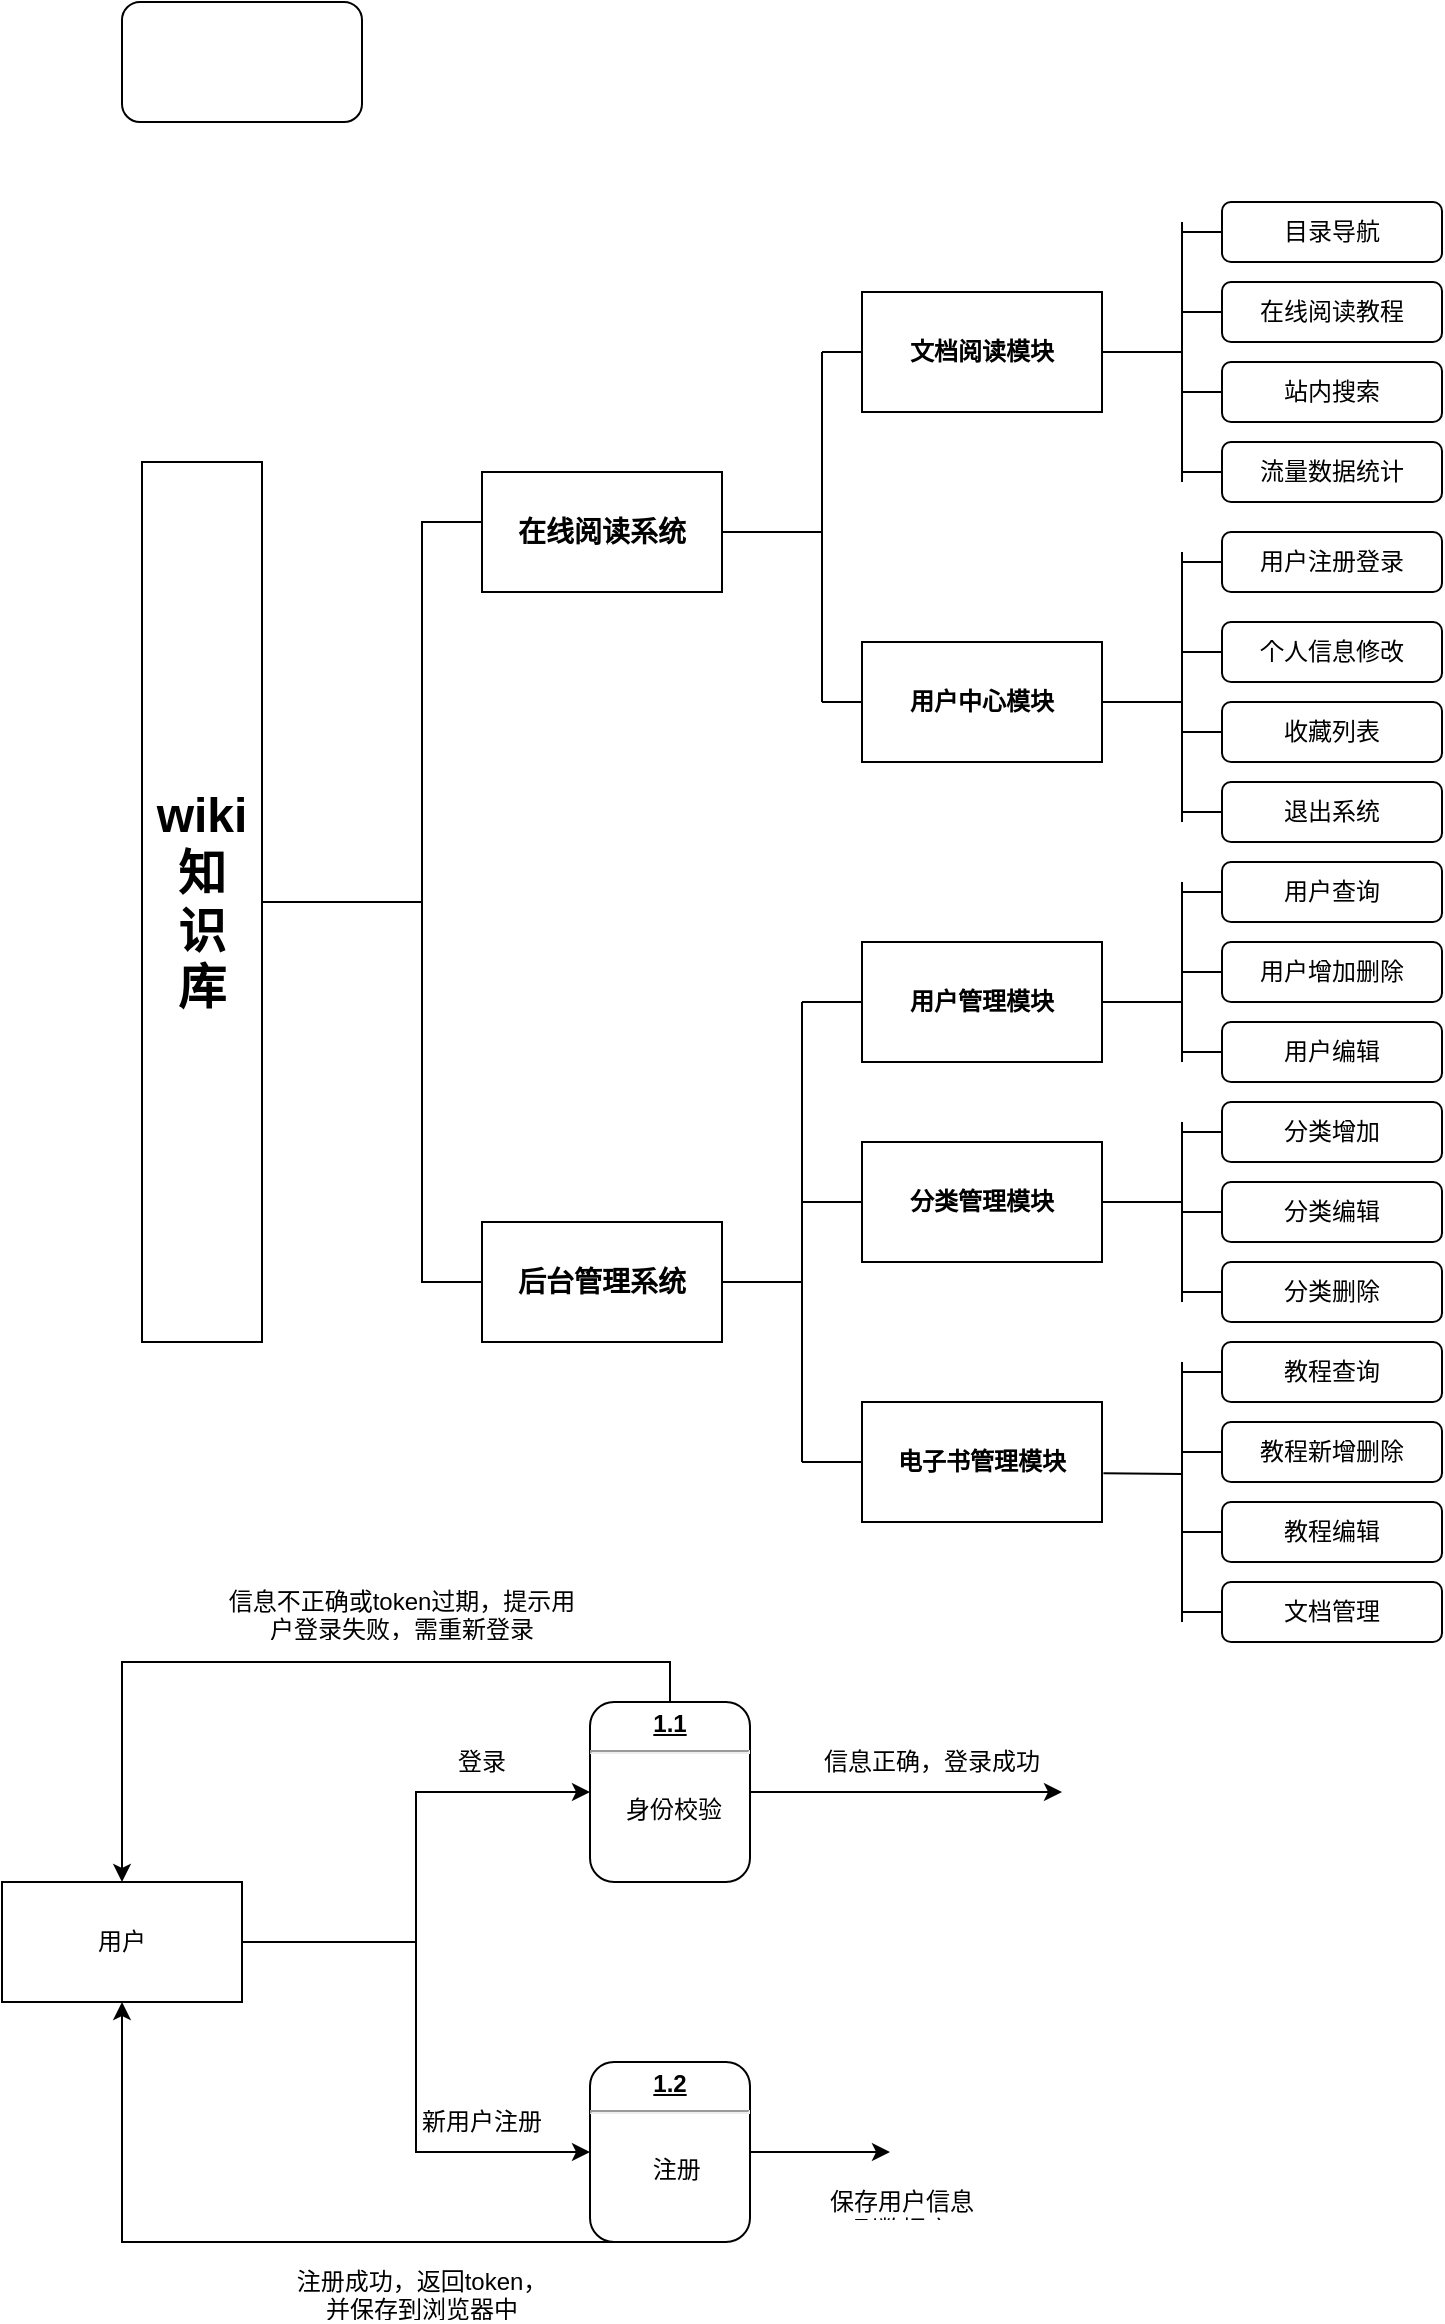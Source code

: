 <mxfile version="21.2.1" type="github">
  <diagram name="第 1 页" id="TmF-eybLoOuhkbg1tgr5">
    <mxGraphModel dx="1290" dy="1750" grid="1" gridSize="10" guides="1" tooltips="1" connect="1" arrows="1" fold="1" page="1" pageScale="1" pageWidth="827" pageHeight="1169" math="0" shadow="0">
      <root>
        <mxCell id="0" />
        <mxCell id="1" parent="0" />
        <mxCell id="l6QmSuYRG5UoU8oP4cPs-2" value="&lt;font style=&quot;font-size: 24px;&quot;&gt;&lt;b style=&quot;&quot;&gt;&lt;br&gt;wiki&lt;br&gt;知&lt;br&gt;识&lt;br&gt;库&lt;br&gt;&lt;br&gt;&lt;/b&gt;&lt;/font&gt;" style="rounded=0;whiteSpace=wrap;html=1;" parent="1" vertex="1">
          <mxGeometry x="150" y="130" width="60" height="440" as="geometry" />
        </mxCell>
        <mxCell id="l6QmSuYRG5UoU8oP4cPs-10" value="&lt;font style=&quot;font-size: 14px;&quot;&gt;&lt;b&gt;后台管理系统&lt;/b&gt;&lt;/font&gt;" style="rounded=0;whiteSpace=wrap;html=1;" parent="1" vertex="1">
          <mxGeometry x="320" y="510" width="120" height="60" as="geometry" />
        </mxCell>
        <mxCell id="l6QmSuYRG5UoU8oP4cPs-11" value="&lt;font style=&quot;font-size: 14px;&quot;&gt;&lt;b&gt;在线阅读系统&lt;/b&gt;&lt;/font&gt;" style="rounded=0;whiteSpace=wrap;html=1;" parent="1" vertex="1">
          <mxGeometry x="320" y="135" width="120" height="60" as="geometry" />
        </mxCell>
        <mxCell id="l6QmSuYRG5UoU8oP4cPs-17" value="" style="endArrow=none;html=1;rounded=0;" parent="1" edge="1">
          <mxGeometry width="50" height="50" relative="1" as="geometry">
            <mxPoint x="290" y="350" as="sourcePoint" />
            <mxPoint x="320" y="160" as="targetPoint" />
            <Array as="points">
              <mxPoint x="290" y="160" />
              <mxPoint x="320" y="160" />
            </Array>
          </mxGeometry>
        </mxCell>
        <mxCell id="l6QmSuYRG5UoU8oP4cPs-20" value="" style="endArrow=none;html=1;rounded=0;exitX=1;exitY=0.5;exitDx=0;exitDy=0;entryX=0;entryY=0.5;entryDx=0;entryDy=0;" parent="1" source="l6QmSuYRG5UoU8oP4cPs-2" target="l6QmSuYRG5UoU8oP4cPs-10" edge="1">
          <mxGeometry width="50" height="50" relative="1" as="geometry">
            <mxPoint x="390" y="240" as="sourcePoint" />
            <mxPoint x="290" y="340" as="targetPoint" />
            <Array as="points">
              <mxPoint x="290" y="350" />
              <mxPoint x="290" y="540" />
            </Array>
          </mxGeometry>
        </mxCell>
        <mxCell id="l6QmSuYRG5UoU8oP4cPs-21" value="" style="endArrow=none;html=1;rounded=0;exitX=1;exitY=0.5;exitDx=0;exitDy=0;" parent="1" source="l6QmSuYRG5UoU8oP4cPs-11" edge="1">
          <mxGeometry width="50" height="50" relative="1" as="geometry">
            <mxPoint x="410" y="265" as="sourcePoint" />
            <mxPoint x="490" y="165" as="targetPoint" />
          </mxGeometry>
        </mxCell>
        <mxCell id="l6QmSuYRG5UoU8oP4cPs-24" value="在线阅读教程" style="rounded=1;whiteSpace=wrap;html=1;" parent="1" vertex="1">
          <mxGeometry x="690" y="40" width="110" height="30" as="geometry" />
        </mxCell>
        <mxCell id="l6QmSuYRG5UoU8oP4cPs-25" value="目录导航" style="rounded=1;whiteSpace=wrap;html=1;" parent="1" vertex="1">
          <mxGeometry x="690" width="110" height="30" as="geometry" />
        </mxCell>
        <mxCell id="l6QmSuYRG5UoU8oP4cPs-26" value="站内搜索" style="rounded=1;whiteSpace=wrap;html=1;" parent="1" vertex="1">
          <mxGeometry x="690" y="80" width="110" height="30" as="geometry" />
        </mxCell>
        <mxCell id="l6QmSuYRG5UoU8oP4cPs-27" value="流量数据统计" style="rounded=1;whiteSpace=wrap;html=1;" parent="1" vertex="1">
          <mxGeometry x="690" y="120" width="110" height="30" as="geometry" />
        </mxCell>
        <mxCell id="l6QmSuYRG5UoU8oP4cPs-30" value="&lt;b&gt;文档阅读模块&lt;/b&gt;" style="rounded=0;whiteSpace=wrap;html=1;" parent="1" vertex="1">
          <mxGeometry x="510" y="45" width="120" height="60" as="geometry" />
        </mxCell>
        <mxCell id="l6QmSuYRG5UoU8oP4cPs-31" value="" style="endArrow=none;html=1;rounded=0;" parent="1" edge="1">
          <mxGeometry width="50" height="50" relative="1" as="geometry">
            <mxPoint x="490" y="250" as="sourcePoint" />
            <mxPoint x="490" y="75" as="targetPoint" />
          </mxGeometry>
        </mxCell>
        <mxCell id="l6QmSuYRG5UoU8oP4cPs-34" value="&lt;b&gt;用户中心模块&lt;/b&gt;" style="rounded=0;whiteSpace=wrap;html=1;" parent="1" vertex="1">
          <mxGeometry x="510" y="220" width="120" height="60" as="geometry" />
        </mxCell>
        <mxCell id="l6QmSuYRG5UoU8oP4cPs-35" value="个人信息修改" style="rounded=1;whiteSpace=wrap;html=1;" parent="1" vertex="1">
          <mxGeometry x="690" y="210" width="110" height="30" as="geometry" />
        </mxCell>
        <mxCell id="l6QmSuYRG5UoU8oP4cPs-36" value="用户注册登录" style="rounded=1;whiteSpace=wrap;html=1;" parent="1" vertex="1">
          <mxGeometry x="690" y="165" width="110" height="30" as="geometry" />
        </mxCell>
        <mxCell id="l6QmSuYRG5UoU8oP4cPs-37" value="收藏列表" style="rounded=1;whiteSpace=wrap;html=1;" parent="1" vertex="1">
          <mxGeometry x="690" y="250" width="110" height="30" as="geometry" />
        </mxCell>
        <mxCell id="l6QmSuYRG5UoU8oP4cPs-38" value="退出系统" style="rounded=1;whiteSpace=wrap;html=1;" parent="1" vertex="1">
          <mxGeometry x="690" y="290" width="110" height="30" as="geometry" />
        </mxCell>
        <mxCell id="l6QmSuYRG5UoU8oP4cPs-39" value="" style="endArrow=none;html=1;rounded=0;entryX=0;entryY=0.5;entryDx=0;entryDy=0;" parent="1" target="l6QmSuYRG5UoU8oP4cPs-30" edge="1">
          <mxGeometry width="50" height="50" relative="1" as="geometry">
            <mxPoint x="490" y="75" as="sourcePoint" />
            <mxPoint x="500" y="175" as="targetPoint" />
          </mxGeometry>
        </mxCell>
        <mxCell id="l6QmSuYRG5UoU8oP4cPs-44" value="" style="endArrow=none;html=1;rounded=0;entryX=0;entryY=0.5;entryDx=0;entryDy=0;" parent="1" target="l6QmSuYRG5UoU8oP4cPs-34" edge="1">
          <mxGeometry width="50" height="50" relative="1" as="geometry">
            <mxPoint x="490" y="250" as="sourcePoint" />
            <mxPoint x="520" y="85" as="targetPoint" />
          </mxGeometry>
        </mxCell>
        <mxCell id="l6QmSuYRG5UoU8oP4cPs-45" value="" style="endArrow=none;html=1;rounded=0;exitX=1;exitY=0.5;exitDx=0;exitDy=0;" parent="1" source="l6QmSuYRG5UoU8oP4cPs-30" edge="1">
          <mxGeometry width="50" height="50" relative="1" as="geometry">
            <mxPoint x="510" y="95" as="sourcePoint" />
            <mxPoint x="670" y="75" as="targetPoint" />
          </mxGeometry>
        </mxCell>
        <mxCell id="l6QmSuYRG5UoU8oP4cPs-46" value="" style="endArrow=none;html=1;rounded=0;" parent="1" edge="1">
          <mxGeometry width="50" height="50" relative="1" as="geometry">
            <mxPoint x="670" y="140" as="sourcePoint" />
            <mxPoint x="670" y="10" as="targetPoint" />
          </mxGeometry>
        </mxCell>
        <mxCell id="l6QmSuYRG5UoU8oP4cPs-47" value="" style="endArrow=none;html=1;rounded=0;exitX=0;exitY=0.5;exitDx=0;exitDy=0;" parent="1" source="l6QmSuYRG5UoU8oP4cPs-25" edge="1">
          <mxGeometry width="50" height="50" relative="1" as="geometry">
            <mxPoint x="500" y="265" as="sourcePoint" />
            <mxPoint x="670" y="15" as="targetPoint" />
          </mxGeometry>
        </mxCell>
        <mxCell id="l6QmSuYRG5UoU8oP4cPs-48" value="" style="endArrow=none;html=1;rounded=0;exitX=0;exitY=0.5;exitDx=0;exitDy=0;" parent="1" source="l6QmSuYRG5UoU8oP4cPs-24" edge="1">
          <mxGeometry width="50" height="50" relative="1" as="geometry">
            <mxPoint x="700" y="10" as="sourcePoint" />
            <mxPoint x="670" y="55" as="targetPoint" />
          </mxGeometry>
        </mxCell>
        <mxCell id="l6QmSuYRG5UoU8oP4cPs-49" value="" style="endArrow=none;html=1;rounded=0;exitX=0;exitY=0.5;exitDx=0;exitDy=0;" parent="1" source="l6QmSuYRG5UoU8oP4cPs-26" edge="1">
          <mxGeometry width="50" height="50" relative="1" as="geometry">
            <mxPoint x="710" y="20" as="sourcePoint" />
            <mxPoint x="670" y="95" as="targetPoint" />
          </mxGeometry>
        </mxCell>
        <mxCell id="l6QmSuYRG5UoU8oP4cPs-50" value="" style="endArrow=none;html=1;rounded=0;exitX=0;exitY=0.5;exitDx=0;exitDy=0;" parent="1" source="l6QmSuYRG5UoU8oP4cPs-27" edge="1">
          <mxGeometry width="50" height="50" relative="1" as="geometry">
            <mxPoint x="720" y="30" as="sourcePoint" />
            <mxPoint x="670" y="135" as="targetPoint" />
          </mxGeometry>
        </mxCell>
        <mxCell id="l6QmSuYRG5UoU8oP4cPs-53" value="" style="endArrow=none;html=1;rounded=0;" parent="1" edge="1">
          <mxGeometry width="50" height="50" relative="1" as="geometry">
            <mxPoint x="670" y="310" as="sourcePoint" />
            <mxPoint x="670" y="175" as="targetPoint" />
          </mxGeometry>
        </mxCell>
        <mxCell id="l6QmSuYRG5UoU8oP4cPs-59" value="" style="endArrow=none;html=1;rounded=0;exitX=0;exitY=0.5;exitDx=0;exitDy=0;" parent="1" source="l6QmSuYRG5UoU8oP4cPs-36" edge="1">
          <mxGeometry width="50" height="50" relative="1" as="geometry">
            <mxPoint x="700" y="25" as="sourcePoint" />
            <mxPoint x="670" y="180" as="targetPoint" />
          </mxGeometry>
        </mxCell>
        <mxCell id="l6QmSuYRG5UoU8oP4cPs-60" value="" style="endArrow=none;html=1;rounded=0;exitX=0;exitY=0.5;exitDx=0;exitDy=0;" parent="1" source="l6QmSuYRG5UoU8oP4cPs-35" edge="1">
          <mxGeometry width="50" height="50" relative="1" as="geometry">
            <mxPoint x="700" y="190" as="sourcePoint" />
            <mxPoint x="670" y="225" as="targetPoint" />
          </mxGeometry>
        </mxCell>
        <mxCell id="l6QmSuYRG5UoU8oP4cPs-61" value="" style="endArrow=none;html=1;rounded=0;exitX=0;exitY=0.5;exitDx=0;exitDy=0;" parent="1" source="l6QmSuYRG5UoU8oP4cPs-37" edge="1">
          <mxGeometry width="50" height="50" relative="1" as="geometry">
            <mxPoint x="700" y="235" as="sourcePoint" />
            <mxPoint x="670" y="265" as="targetPoint" />
          </mxGeometry>
        </mxCell>
        <mxCell id="l6QmSuYRG5UoU8oP4cPs-62" value="" style="endArrow=none;html=1;rounded=0;exitX=0;exitY=0.5;exitDx=0;exitDy=0;" parent="1" source="l6QmSuYRG5UoU8oP4cPs-38" edge="1">
          <mxGeometry width="50" height="50" relative="1" as="geometry">
            <mxPoint x="700" y="275" as="sourcePoint" />
            <mxPoint x="670" y="305" as="targetPoint" />
          </mxGeometry>
        </mxCell>
        <mxCell id="l6QmSuYRG5UoU8oP4cPs-64" value="&lt;b&gt;用户管理模块&lt;/b&gt;" style="rounded=0;whiteSpace=wrap;html=1;" parent="1" vertex="1">
          <mxGeometry x="510" y="370" width="120" height="60" as="geometry" />
        </mxCell>
        <mxCell id="l6QmSuYRG5UoU8oP4cPs-65" value="" style="endArrow=none;html=1;rounded=0;" parent="1" edge="1">
          <mxGeometry width="50" height="50" relative="1" as="geometry">
            <mxPoint x="480" y="630" as="sourcePoint" />
            <mxPoint x="480" y="400" as="targetPoint" />
          </mxGeometry>
        </mxCell>
        <mxCell id="l6QmSuYRG5UoU8oP4cPs-66" value="&lt;b&gt;电子书管理模块&lt;/b&gt;" style="rounded=0;whiteSpace=wrap;html=1;" parent="1" vertex="1">
          <mxGeometry x="510" y="600" width="120" height="60" as="geometry" />
        </mxCell>
        <mxCell id="l6QmSuYRG5UoU8oP4cPs-67" value="" style="endArrow=none;html=1;rounded=0;entryX=0;entryY=0.5;entryDx=0;entryDy=0;" parent="1" target="l6QmSuYRG5UoU8oP4cPs-64" edge="1">
          <mxGeometry width="50" height="50" relative="1" as="geometry">
            <mxPoint x="480" y="400" as="sourcePoint" />
            <mxPoint x="490" y="500" as="targetPoint" />
          </mxGeometry>
        </mxCell>
        <mxCell id="l6QmSuYRG5UoU8oP4cPs-68" value="" style="endArrow=none;html=1;rounded=0;entryX=0;entryY=0.5;entryDx=0;entryDy=0;" parent="1" target="l6QmSuYRG5UoU8oP4cPs-66" edge="1">
          <mxGeometry width="50" height="50" relative="1" as="geometry">
            <mxPoint x="480" y="630" as="sourcePoint" />
            <mxPoint x="510" y="410" as="targetPoint" />
          </mxGeometry>
        </mxCell>
        <mxCell id="l6QmSuYRG5UoU8oP4cPs-69" value="" style="endArrow=none;html=1;rounded=0;exitX=1;exitY=0.5;exitDx=0;exitDy=0;" parent="1" source="l6QmSuYRG5UoU8oP4cPs-10" edge="1">
          <mxGeometry width="50" height="50" relative="1" as="geometry">
            <mxPoint x="450" y="175" as="sourcePoint" />
            <mxPoint x="480" y="540" as="targetPoint" />
          </mxGeometry>
        </mxCell>
        <mxCell id="l6QmSuYRG5UoU8oP4cPs-71" value="&lt;b&gt;分类管理模块&lt;/b&gt;" style="rounded=0;whiteSpace=wrap;html=1;" parent="1" vertex="1">
          <mxGeometry x="510" y="470" width="120" height="60" as="geometry" />
        </mxCell>
        <mxCell id="l6QmSuYRG5UoU8oP4cPs-72" value="" style="endArrow=none;html=1;rounded=0;entryX=0;entryY=0.5;entryDx=0;entryDy=0;" parent="1" target="l6QmSuYRG5UoU8oP4cPs-71" edge="1">
          <mxGeometry width="50" height="50" relative="1" as="geometry">
            <mxPoint x="480" y="500" as="sourcePoint" />
            <mxPoint x="510" y="500" as="targetPoint" />
          </mxGeometry>
        </mxCell>
        <mxCell id="l6QmSuYRG5UoU8oP4cPs-73" value="用户增加删除" style="rounded=1;whiteSpace=wrap;html=1;" parent="1" vertex="1">
          <mxGeometry x="690" y="370" width="110" height="30" as="geometry" />
        </mxCell>
        <mxCell id="l6QmSuYRG5UoU8oP4cPs-74" value="用户查询" style="rounded=1;whiteSpace=wrap;html=1;" parent="1" vertex="1">
          <mxGeometry x="690" y="330" width="110" height="30" as="geometry" />
        </mxCell>
        <mxCell id="l6QmSuYRG5UoU8oP4cPs-75" value="用户编辑" style="rounded=1;whiteSpace=wrap;html=1;" parent="1" vertex="1">
          <mxGeometry x="690" y="410" width="110" height="30" as="geometry" />
        </mxCell>
        <mxCell id="l6QmSuYRG5UoU8oP4cPs-77" value="" style="endArrow=none;html=1;rounded=0;" parent="1" edge="1">
          <mxGeometry width="50" height="50" relative="1" as="geometry">
            <mxPoint x="670" y="430" as="sourcePoint" />
            <mxPoint x="670" y="340" as="targetPoint" />
          </mxGeometry>
        </mxCell>
        <mxCell id="l6QmSuYRG5UoU8oP4cPs-78" value="" style="endArrow=none;html=1;rounded=0;exitX=0;exitY=0.5;exitDx=0;exitDy=0;" parent="1" source="l6QmSuYRG5UoU8oP4cPs-74" edge="1">
          <mxGeometry width="50" height="50" relative="1" as="geometry">
            <mxPoint x="500" y="595" as="sourcePoint" />
            <mxPoint x="670" y="345" as="targetPoint" />
          </mxGeometry>
        </mxCell>
        <mxCell id="l6QmSuYRG5UoU8oP4cPs-79" value="" style="endArrow=none;html=1;rounded=0;exitX=0;exitY=0.5;exitDx=0;exitDy=0;" parent="1" source="l6QmSuYRG5UoU8oP4cPs-73" edge="1">
          <mxGeometry width="50" height="50" relative="1" as="geometry">
            <mxPoint x="700" y="340" as="sourcePoint" />
            <mxPoint x="670" y="385" as="targetPoint" />
          </mxGeometry>
        </mxCell>
        <mxCell id="l6QmSuYRG5UoU8oP4cPs-80" value="" style="endArrow=none;html=1;rounded=0;exitX=0;exitY=0.5;exitDx=0;exitDy=0;" parent="1" source="l6QmSuYRG5UoU8oP4cPs-75" edge="1">
          <mxGeometry width="50" height="50" relative="1" as="geometry">
            <mxPoint x="710" y="350" as="sourcePoint" />
            <mxPoint x="670" y="425" as="targetPoint" />
          </mxGeometry>
        </mxCell>
        <mxCell id="l6QmSuYRG5UoU8oP4cPs-82" value="分类编辑" style="rounded=1;whiteSpace=wrap;html=1;" parent="1" vertex="1">
          <mxGeometry x="690" y="490" width="110" height="30" as="geometry" />
        </mxCell>
        <mxCell id="l6QmSuYRG5UoU8oP4cPs-83" value="分类增加" style="rounded=1;whiteSpace=wrap;html=1;" parent="1" vertex="1">
          <mxGeometry x="690" y="450" width="110" height="30" as="geometry" />
        </mxCell>
        <mxCell id="l6QmSuYRG5UoU8oP4cPs-86" value="" style="endArrow=none;html=1;rounded=0;" parent="1" edge="1">
          <mxGeometry width="50" height="50" relative="1" as="geometry">
            <mxPoint x="670" y="550" as="sourcePoint" />
            <mxPoint x="670" y="460" as="targetPoint" />
          </mxGeometry>
        </mxCell>
        <mxCell id="l6QmSuYRG5UoU8oP4cPs-87" value="" style="endArrow=none;html=1;rounded=0;exitX=0;exitY=0.5;exitDx=0;exitDy=0;" parent="1" source="l6QmSuYRG5UoU8oP4cPs-83" edge="1">
          <mxGeometry width="50" height="50" relative="1" as="geometry">
            <mxPoint x="500" y="715" as="sourcePoint" />
            <mxPoint x="670" y="465" as="targetPoint" />
          </mxGeometry>
        </mxCell>
        <mxCell id="l6QmSuYRG5UoU8oP4cPs-88" value="" style="endArrow=none;html=1;rounded=0;exitX=0;exitY=0.5;exitDx=0;exitDy=0;" parent="1" source="l6QmSuYRG5UoU8oP4cPs-82" edge="1">
          <mxGeometry width="50" height="50" relative="1" as="geometry">
            <mxPoint x="700" y="460" as="sourcePoint" />
            <mxPoint x="670" y="505" as="targetPoint" />
          </mxGeometry>
        </mxCell>
        <mxCell id="l6QmSuYRG5UoU8oP4cPs-89" value="" style="endArrow=none;html=1;rounded=0;exitX=0;exitY=0.5;exitDx=0;exitDy=0;" parent="1" source="l6QmSuYRG5UoU8oP4cPs-91" edge="1">
          <mxGeometry width="50" height="50" relative="1" as="geometry">
            <mxPoint x="690" y="540" as="sourcePoint" />
            <mxPoint x="670" y="545" as="targetPoint" />
          </mxGeometry>
        </mxCell>
        <mxCell id="l6QmSuYRG5UoU8oP4cPs-91" value="分类删除" style="rounded=1;whiteSpace=wrap;html=1;" parent="1" vertex="1">
          <mxGeometry x="690" y="530" width="110" height="30" as="geometry" />
        </mxCell>
        <mxCell id="l6QmSuYRG5UoU8oP4cPs-93" value="教程新增删除" style="rounded=1;whiteSpace=wrap;html=1;" parent="1" vertex="1">
          <mxGeometry x="690" y="610" width="110" height="30" as="geometry" />
        </mxCell>
        <mxCell id="l6QmSuYRG5UoU8oP4cPs-94" value="教程查询" style="rounded=1;whiteSpace=wrap;html=1;" parent="1" vertex="1">
          <mxGeometry x="690" y="570" width="110" height="30" as="geometry" />
        </mxCell>
        <mxCell id="l6QmSuYRG5UoU8oP4cPs-96" value="" style="endArrow=none;html=1;rounded=0;" parent="1" edge="1">
          <mxGeometry width="50" height="50" relative="1" as="geometry">
            <mxPoint x="670" y="710" as="sourcePoint" />
            <mxPoint x="670" y="580" as="targetPoint" />
          </mxGeometry>
        </mxCell>
        <mxCell id="l6QmSuYRG5UoU8oP4cPs-97" value="" style="endArrow=none;html=1;rounded=0;exitX=0;exitY=0.5;exitDx=0;exitDy=0;" parent="1" source="l6QmSuYRG5UoU8oP4cPs-94" edge="1">
          <mxGeometry width="50" height="50" relative="1" as="geometry">
            <mxPoint x="500" y="835" as="sourcePoint" />
            <mxPoint x="670" y="585" as="targetPoint" />
          </mxGeometry>
        </mxCell>
        <mxCell id="l6QmSuYRG5UoU8oP4cPs-98" value="" style="endArrow=none;html=1;rounded=0;exitX=0;exitY=0.5;exitDx=0;exitDy=0;" parent="1" source="l6QmSuYRG5UoU8oP4cPs-93" edge="1">
          <mxGeometry width="50" height="50" relative="1" as="geometry">
            <mxPoint x="700" y="580" as="sourcePoint" />
            <mxPoint x="670" y="625" as="targetPoint" />
          </mxGeometry>
        </mxCell>
        <mxCell id="l6QmSuYRG5UoU8oP4cPs-99" value="" style="endArrow=none;html=1;rounded=0;exitX=0;exitY=0.5;exitDx=0;exitDy=0;" parent="1" source="l6QmSuYRG5UoU8oP4cPs-101" edge="1">
          <mxGeometry width="50" height="50" relative="1" as="geometry">
            <mxPoint x="690" y="660" as="sourcePoint" />
            <mxPoint x="670" y="665" as="targetPoint" />
          </mxGeometry>
        </mxCell>
        <mxCell id="l6QmSuYRG5UoU8oP4cPs-101" value="教程编辑" style="rounded=1;whiteSpace=wrap;html=1;" parent="1" vertex="1">
          <mxGeometry x="690" y="650" width="110" height="30" as="geometry" />
        </mxCell>
        <mxCell id="l6QmSuYRG5UoU8oP4cPs-102" value="" style="endArrow=none;html=1;rounded=0;exitX=1;exitY=0.5;exitDx=0;exitDy=0;" parent="1" source="l6QmSuYRG5UoU8oP4cPs-64" edge="1">
          <mxGeometry width="50" height="50" relative="1" as="geometry">
            <mxPoint x="640" y="215" as="sourcePoint" />
            <mxPoint x="670" y="400" as="targetPoint" />
          </mxGeometry>
        </mxCell>
        <mxCell id="l6QmSuYRG5UoU8oP4cPs-103" value="" style="endArrow=none;html=1;rounded=0;exitX=1;exitY=0.5;exitDx=0;exitDy=0;" parent="1" source="l6QmSuYRG5UoU8oP4cPs-71" edge="1">
          <mxGeometry width="50" height="50" relative="1" as="geometry">
            <mxPoint x="640" y="360" as="sourcePoint" />
            <mxPoint x="670" y="500" as="targetPoint" />
          </mxGeometry>
        </mxCell>
        <mxCell id="l6QmSuYRG5UoU8oP4cPs-104" value="" style="endArrow=none;html=1;rounded=0;exitX=1.006;exitY=0.593;exitDx=0;exitDy=0;exitPerimeter=0;" parent="1" source="l6QmSuYRG5UoU8oP4cPs-66" edge="1">
          <mxGeometry width="50" height="50" relative="1" as="geometry">
            <mxPoint x="640" y="500" as="sourcePoint" />
            <mxPoint x="670" y="636" as="targetPoint" />
          </mxGeometry>
        </mxCell>
        <mxCell id="l6QmSuYRG5UoU8oP4cPs-106" value="" style="endArrow=none;html=1;rounded=0;exitX=1;exitY=0.5;exitDx=0;exitDy=0;" parent="1" source="l6QmSuYRG5UoU8oP4cPs-34" edge="1">
          <mxGeometry width="50" height="50" relative="1" as="geometry">
            <mxPoint x="500" y="260" as="sourcePoint" />
            <mxPoint x="670" y="250" as="targetPoint" />
          </mxGeometry>
        </mxCell>
        <mxCell id="l6QmSuYRG5UoU8oP4cPs-107" value="" style="rounded=1;whiteSpace=wrap;html=1;strokeColor=default;fontFamily=Helvetica;fontSize=12;fontColor=default;fillColor=default;" parent="1" vertex="1">
          <mxGeometry x="140" y="-100" width="120" height="60" as="geometry" />
        </mxCell>
        <mxCell id="l6QmSuYRG5UoU8oP4cPs-116" style="edgeStyle=orthogonalEdgeStyle;rounded=0;orthogonalLoop=1;jettySize=auto;html=1;entryX=0;entryY=0.5;entryDx=0;entryDy=0;fontFamily=Helvetica;fontSize=12;fontColor=default;" parent="1" source="l6QmSuYRG5UoU8oP4cPs-108" target="l6QmSuYRG5UoU8oP4cPs-112" edge="1">
          <mxGeometry relative="1" as="geometry" />
        </mxCell>
        <mxCell id="l6QmSuYRG5UoU8oP4cPs-117" style="edgeStyle=orthogonalEdgeStyle;rounded=0;orthogonalLoop=1;jettySize=auto;html=1;entryX=0;entryY=0.5;entryDx=0;entryDy=0;fontFamily=Helvetica;fontSize=12;fontColor=default;" parent="1" source="l6QmSuYRG5UoU8oP4cPs-108" target="l6QmSuYRG5UoU8oP4cPs-113" edge="1">
          <mxGeometry relative="1" as="geometry" />
        </mxCell>
        <mxCell id="l6QmSuYRG5UoU8oP4cPs-108" value="用户" style="rounded=0;whiteSpace=wrap;html=1;strokeColor=default;fontFamily=Helvetica;fontSize=12;fontColor=default;fillColor=default;" parent="1" vertex="1">
          <mxGeometry x="80" y="840" width="120" height="60" as="geometry" />
        </mxCell>
        <mxCell id="l6QmSuYRG5UoU8oP4cPs-124" style="edgeStyle=orthogonalEdgeStyle;rounded=0;orthogonalLoop=1;jettySize=auto;html=1;fontFamily=Helvetica;fontSize=12;fontColor=default;" parent="1" source="l6QmSuYRG5UoU8oP4cPs-112" edge="1">
          <mxGeometry relative="1" as="geometry">
            <mxPoint x="610" y="795" as="targetPoint" />
          </mxGeometry>
        </mxCell>
        <mxCell id="l6QmSuYRG5UoU8oP4cPs-131" style="edgeStyle=orthogonalEdgeStyle;rounded=0;orthogonalLoop=1;jettySize=auto;html=1;entryX=0.5;entryY=0;entryDx=0;entryDy=0;fontFamily=Helvetica;fontSize=12;fontColor=default;" parent="1" source="l6QmSuYRG5UoU8oP4cPs-112" target="l6QmSuYRG5UoU8oP4cPs-108" edge="1">
          <mxGeometry relative="1" as="geometry">
            <Array as="points">
              <mxPoint x="414" y="730" />
              <mxPoint x="140" y="730" />
            </Array>
          </mxGeometry>
        </mxCell>
        <mxCell id="l6QmSuYRG5UoU8oP4cPs-112" value="&lt;p style=&quot;margin:0px;margin-top:4px;text-align:center;text-decoration:underline;&quot;&gt;&lt;b&gt;1.1&lt;/b&gt;&lt;/p&gt;&lt;hr&gt;&lt;p style=&quot;margin:0px;margin-left:8px;&quot;&gt;&lt;br&gt;&lt;/p&gt;&lt;p style=&quot;margin:0px;margin-left:8px;&quot;&gt;&amp;nbsp; &amp;nbsp;身份校验&lt;/p&gt;" style="verticalAlign=top;align=left;overflow=fill;fontSize=12;fontFamily=Helvetica;html=1;whiteSpace=wrap;rounded=1;strokeColor=default;fontColor=default;fillColor=default;" parent="1" vertex="1">
          <mxGeometry x="374" y="750" width="80" height="90" as="geometry" />
        </mxCell>
        <mxCell id="l6QmSuYRG5UoU8oP4cPs-136" value="" style="edgeStyle=orthogonalEdgeStyle;rounded=0;orthogonalLoop=1;jettySize=auto;html=1;fontFamily=Helvetica;fontSize=12;fontColor=default;" parent="1" source="l6QmSuYRG5UoU8oP4cPs-113" edge="1">
          <mxGeometry relative="1" as="geometry">
            <mxPoint x="524" y="975" as="targetPoint" />
          </mxGeometry>
        </mxCell>
        <mxCell id="l6QmSuYRG5UoU8oP4cPs-113" value="&lt;p style=&quot;margin:0px;margin-top:4px;text-align:center;text-decoration:underline;&quot;&gt;&lt;b&gt;1.2&lt;/b&gt;&lt;/p&gt;&lt;hr&gt;&lt;p style=&quot;margin:0px;margin-left:8px;&quot;&gt;&lt;br&gt;&lt;/p&gt;&lt;p style=&quot;margin:0px;margin-left:8px;&quot;&gt;&amp;nbsp; &amp;nbsp; &amp;nbsp; &amp;nbsp;注册&lt;/p&gt;" style="verticalAlign=top;align=left;overflow=fill;fontSize=12;fontFamily=Helvetica;html=1;whiteSpace=wrap;rounded=1;strokeColor=default;fontColor=default;fillColor=default;" parent="1" vertex="1">
          <mxGeometry x="374" y="930" width="80" height="90" as="geometry" />
        </mxCell>
        <UserObject label="登录" placeholders="1" name="Variable" id="l6QmSuYRG5UoU8oP4cPs-120">
          <mxCell style="text;html=1;strokeColor=none;fillColor=none;align=center;verticalAlign=middle;whiteSpace=wrap;overflow=hidden;fontSize=12;fontFamily=Helvetica;fontColor=default;" parent="1" vertex="1">
            <mxGeometry x="280" y="770" width="80" height="20" as="geometry" />
          </mxCell>
        </UserObject>
        <UserObject label="新用户注册" placeholders="1" name="Variable" id="l6QmSuYRG5UoU8oP4cPs-121">
          <mxCell style="text;html=1;strokeColor=none;fillColor=none;align=center;verticalAlign=middle;whiteSpace=wrap;overflow=hidden;fontSize=12;fontFamily=Helvetica;fontColor=default;" parent="1" vertex="1">
            <mxGeometry x="280" y="950" width="80" height="20" as="geometry" />
          </mxCell>
        </UserObject>
        <UserObject label="信息正确，登录成功" placeholders="1" name="Variable" id="l6QmSuYRG5UoU8oP4cPs-126">
          <mxCell style="text;html=1;strokeColor=none;fillColor=none;align=center;verticalAlign=middle;whiteSpace=wrap;overflow=hidden;fontSize=12;fontFamily=Helvetica;fontColor=default;" parent="1" vertex="1">
            <mxGeometry x="490" y="770" width="110" height="20" as="geometry" />
          </mxCell>
        </UserObject>
        <UserObject label="信息不正确或token过期，提示用户登录失败，需重新登录" placeholders="1" name="Variable" id="l6QmSuYRG5UoU8oP4cPs-132">
          <mxCell style="text;html=1;strokeColor=none;fillColor=none;align=center;verticalAlign=middle;whiteSpace=wrap;overflow=hidden;fontSize=12;fontFamily=Helvetica;fontColor=default;" parent="1" vertex="1">
            <mxGeometry x="190" y="690" width="180" height="30" as="geometry" />
          </mxCell>
        </UserObject>
        <mxCell id="sGKAQTP0XBKxKNhJbPzb-4" value="" style="endArrow=classic;html=1;rounded=0;entryX=0.5;entryY=1;entryDx=0;entryDy=0;exitX=0.5;exitY=1;exitDx=0;exitDy=0;" parent="1" source="l6QmSuYRG5UoU8oP4cPs-113" target="l6QmSuYRG5UoU8oP4cPs-108" edge="1">
          <mxGeometry width="50" height="50" relative="1" as="geometry">
            <mxPoint x="610" y="818" as="sourcePoint" />
            <mxPoint x="440" y="790" as="targetPoint" />
            <Array as="points">
              <mxPoint x="140" y="1020" />
            </Array>
          </mxGeometry>
        </mxCell>
        <UserObject label="注册成功，返回token，&lt;br&gt;并保存到浏览器中" placeholders="1" name="Variable" id="sGKAQTP0XBKxKNhJbPzb-9">
          <mxCell style="text;html=1;strokeColor=none;fillColor=none;align=center;verticalAlign=middle;whiteSpace=wrap;overflow=hidden;fontSize=12;fontFamily=Helvetica;fontColor=default;" parent="1" vertex="1">
            <mxGeometry x="220" y="1030" width="140" height="30" as="geometry" />
          </mxCell>
        </UserObject>
        <UserObject label="保存用户信息到数据库" placeholders="1" name="Variable" id="sGKAQTP0XBKxKNhJbPzb-12">
          <mxCell style="text;html=1;strokeColor=none;fillColor=none;align=center;verticalAlign=middle;whiteSpace=wrap;overflow=hidden;fontSize=12;fontFamily=Helvetica;fontColor=default;" parent="1" vertex="1">
            <mxGeometry x="490" y="990" width="80" height="20" as="geometry" />
          </mxCell>
        </UserObject>
        <mxCell id="xpSD2_VZdhQESlR5VACI-2" value="文档管理" style="rounded=1;whiteSpace=wrap;html=1;" vertex="1" parent="1">
          <mxGeometry x="690" y="690" width="110" height="30" as="geometry" />
        </mxCell>
        <mxCell id="xpSD2_VZdhQESlR5VACI-3" value="" style="endArrow=none;html=1;rounded=0;exitX=0;exitY=0.5;exitDx=0;exitDy=0;" edge="1" parent="1" source="xpSD2_VZdhQESlR5VACI-2">
          <mxGeometry width="50" height="50" relative="1" as="geometry">
            <mxPoint x="700" y="675" as="sourcePoint" />
            <mxPoint x="670" y="705" as="targetPoint" />
          </mxGeometry>
        </mxCell>
      </root>
    </mxGraphModel>
  </diagram>
</mxfile>
